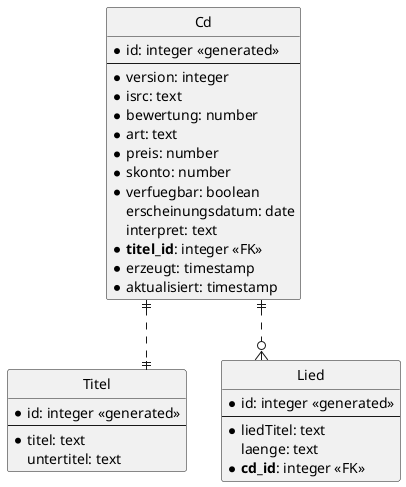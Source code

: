 ' Copyright (C) 2019 - present Juergen Zimmermann, Hochschule Karlsruhe
'
' This program is free software: you can redistribute it and/or modify
' it under the terms of the GNU General Public License as published by
' the Free Software Foundation, either version 3 of the License, or
' (at your option) any later version.
'
' This program is distributed in the hope that it will be useful,
' but WITHOUT ANY WARRANTY; without even the implied warranty of
' MERCHANTABILITY or FITNESS FOR A PARTICULAR PURPOSE.  See the
' GNU General Public License for more details.
'
' You should have received a copy of the GNU General Public License
' along with this program.  If not, see <https://www.gnu.org/licenses/>.

' Preview durch <Alt>d

@startuml ER Diagramm

' hide the spot
hide circle

' evtl. Prbleme mit Kraehenfuessen vermeiden
skinparam linetype ortho

entity "Cd" {
  * id: integer <<generated>>
  --
  * version: integer
  * isrc: text
  * bewertung: number
  * art: text
  * preis: number
  * skonto: number
  * verfuegbar: boolean
    erscheinungsdatum: date
    interpret: text
  * **titel_id**: integer <<FK>>
  * erzeugt: timestamp
  * aktualisiert: timestamp
}

entity "Titel" {
  * id: integer <<generated>>
  --
  * titel: text
    untertitel: text
}

entity "Lied" {
  * id: integer <<generated>>
  --
  * liedTitel: text
    laenge: text
  * **cd_id**: integer <<FK>>
}

Cd ||..|| Titel
Cd ||..o{ Lied



@enduml
